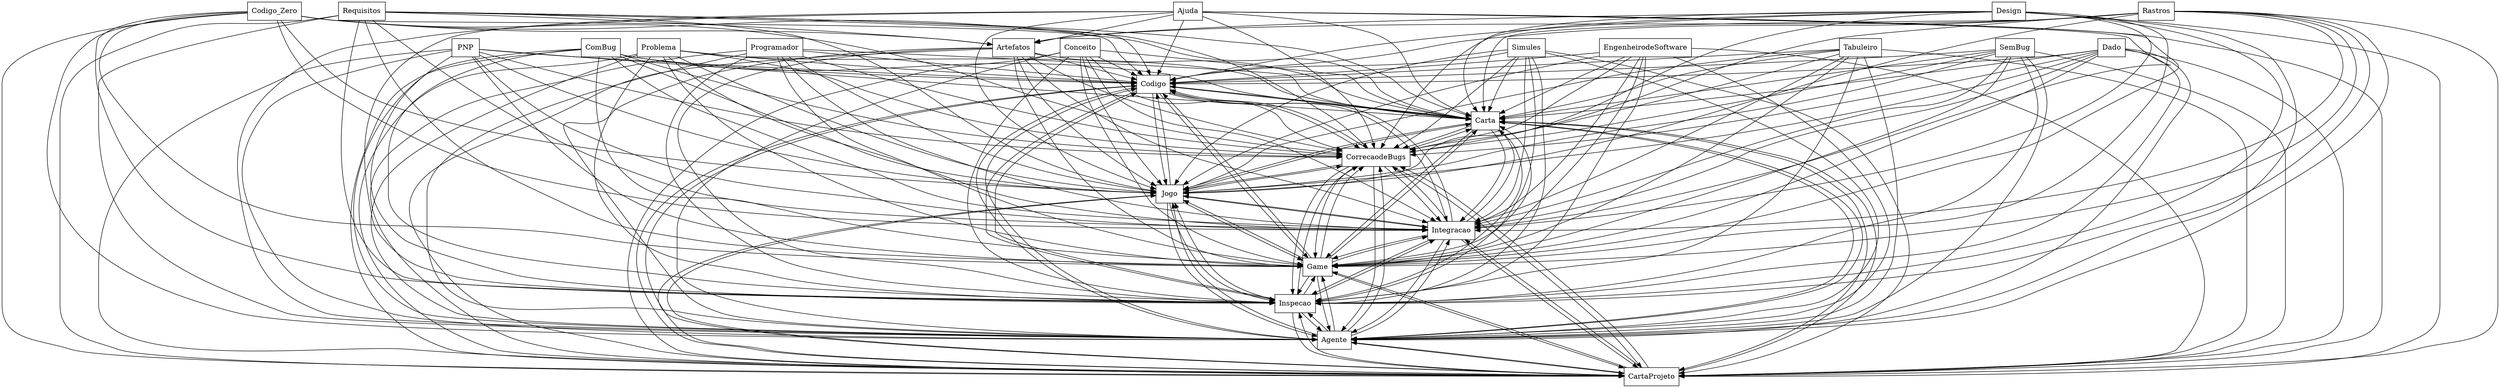 digraph{
graph [rankdir=TB];
node [shape=box];
edge [arrowhead=normal];
0[label="Codigo",]
1[label="EngenheirodeSoftware",]
2[label="Carta",]
3[label="CartaProjeto",]
4[label="Codigo_Zero",]
5[label="PNP",]
6[label="Requisitos",]
7[label="Tabuleiro",]
8[label="ComBug",]
9[label="Problema",]
10[label="Rastros",]
11[label="Dado",]
12[label="Agente",]
13[label="Programador",]
14[label="Conceito",]
15[label="Inspecao",]
16[label="Game",]
17[label="Simules",]
18[label="Artefatos",]
19[label="Ajuda",]
20[label="SemBug",]
21[label="Integracao",]
22[label="Jogo",]
23[label="Design",]
24[label="CorrecaodeBugs",]
0->2[label="",]
0->3[label="",]
0->12[label="",]
0->15[label="",]
0->16[label="",]
0->21[label="",]
0->22[label="",]
0->24[label="",]
1->0[label="",]
1->2[label="",]
1->3[label="",]
1->12[label="",]
1->15[label="",]
1->16[label="",]
1->21[label="",]
1->22[label="",]
1->24[label="",]
2->0[label="",]
2->3[label="",]
2->12[label="",]
2->15[label="",]
2->16[label="",]
2->21[label="",]
2->22[label="",]
2->24[label="",]
3->0[label="",]
3->2[label="",]
3->12[label="",]
3->15[label="",]
3->16[label="",]
3->21[label="",]
3->22[label="",]
3->24[label="",]
4->0[label="",]
4->2[label="",]
4->3[label="",]
4->12[label="",]
4->15[label="",]
4->16[label="",]
4->18[label="",]
4->21[label="",]
4->22[label="",]
4->24[label="",]
5->0[label="",]
5->2[label="",]
5->3[label="",]
5->12[label="",]
5->15[label="",]
5->16[label="",]
5->21[label="",]
5->22[label="",]
5->24[label="",]
6->0[label="",]
6->2[label="",]
6->3[label="",]
6->12[label="",]
6->15[label="",]
6->16[label="",]
6->18[label="",]
6->21[label="",]
6->22[label="",]
6->24[label="",]
7->0[label="",]
7->2[label="",]
7->3[label="",]
7->12[label="",]
7->15[label="",]
7->16[label="",]
7->21[label="",]
7->22[label="",]
7->24[label="",]
8->0[label="",]
8->2[label="",]
8->3[label="",]
8->12[label="",]
8->15[label="",]
8->16[label="",]
8->21[label="",]
8->22[label="",]
8->24[label="",]
9->0[label="",]
9->2[label="",]
9->3[label="",]
9->12[label="",]
9->15[label="",]
9->16[label="",]
9->21[label="",]
9->22[label="",]
9->24[label="",]
10->0[label="",]
10->2[label="",]
10->3[label="",]
10->12[label="",]
10->15[label="",]
10->16[label="",]
10->18[label="",]
10->21[label="",]
10->22[label="",]
10->24[label="",]
11->0[label="",]
11->2[label="",]
11->3[label="",]
11->12[label="",]
11->15[label="",]
11->16[label="",]
11->21[label="",]
11->22[label="",]
11->24[label="",]
12->0[label="",]
12->2[label="",]
12->3[label="",]
12->15[label="",]
12->16[label="",]
12->21[label="",]
12->22[label="",]
12->24[label="",]
13->0[label="",]
13->2[label="",]
13->3[label="",]
13->12[label="",]
13->15[label="",]
13->16[label="",]
13->21[label="",]
13->22[label="",]
13->24[label="",]
14->0[label="",]
14->2[label="",]
14->3[label="",]
14->12[label="",]
14->15[label="",]
14->16[label="",]
14->21[label="",]
14->22[label="",]
14->24[label="",]
15->0[label="",]
15->2[label="",]
15->3[label="",]
15->12[label="",]
15->16[label="",]
15->21[label="",]
15->22[label="",]
15->24[label="",]
16->0[label="",]
16->2[label="",]
16->3[label="",]
16->12[label="",]
16->15[label="",]
16->21[label="",]
16->22[label="",]
16->24[label="",]
17->0[label="",]
17->2[label="",]
17->3[label="",]
17->12[label="",]
17->15[label="",]
17->16[label="",]
17->21[label="",]
17->22[label="",]
17->24[label="",]
18->0[label="",]
18->2[label="",]
18->3[label="",]
18->12[label="",]
18->15[label="",]
18->16[label="",]
18->21[label="",]
18->22[label="",]
18->24[label="",]
19->0[label="",]
19->2[label="",]
19->3[label="",]
19->12[label="",]
19->15[label="",]
19->16[label="",]
19->18[label="",]
19->21[label="",]
19->22[label="",]
19->24[label="",]
20->0[label="",]
20->2[label="",]
20->3[label="",]
20->12[label="",]
20->15[label="",]
20->16[label="",]
20->21[label="",]
20->22[label="",]
20->24[label="",]
21->0[label="",]
21->2[label="",]
21->3[label="",]
21->12[label="",]
21->15[label="",]
21->16[label="",]
21->22[label="",]
21->24[label="",]
22->0[label="",]
22->2[label="",]
22->3[label="",]
22->12[label="",]
22->15[label="",]
22->16[label="",]
22->21[label="",]
22->24[label="",]
23->0[label="",]
23->2[label="",]
23->3[label="",]
23->12[label="",]
23->15[label="",]
23->16[label="",]
23->18[label="",]
23->21[label="",]
23->22[label="",]
23->24[label="",]
24->0[label="",]
24->2[label="",]
24->3[label="",]
24->12[label="",]
24->15[label="",]
24->16[label="",]
24->21[label="",]
24->22[label="",]
}
